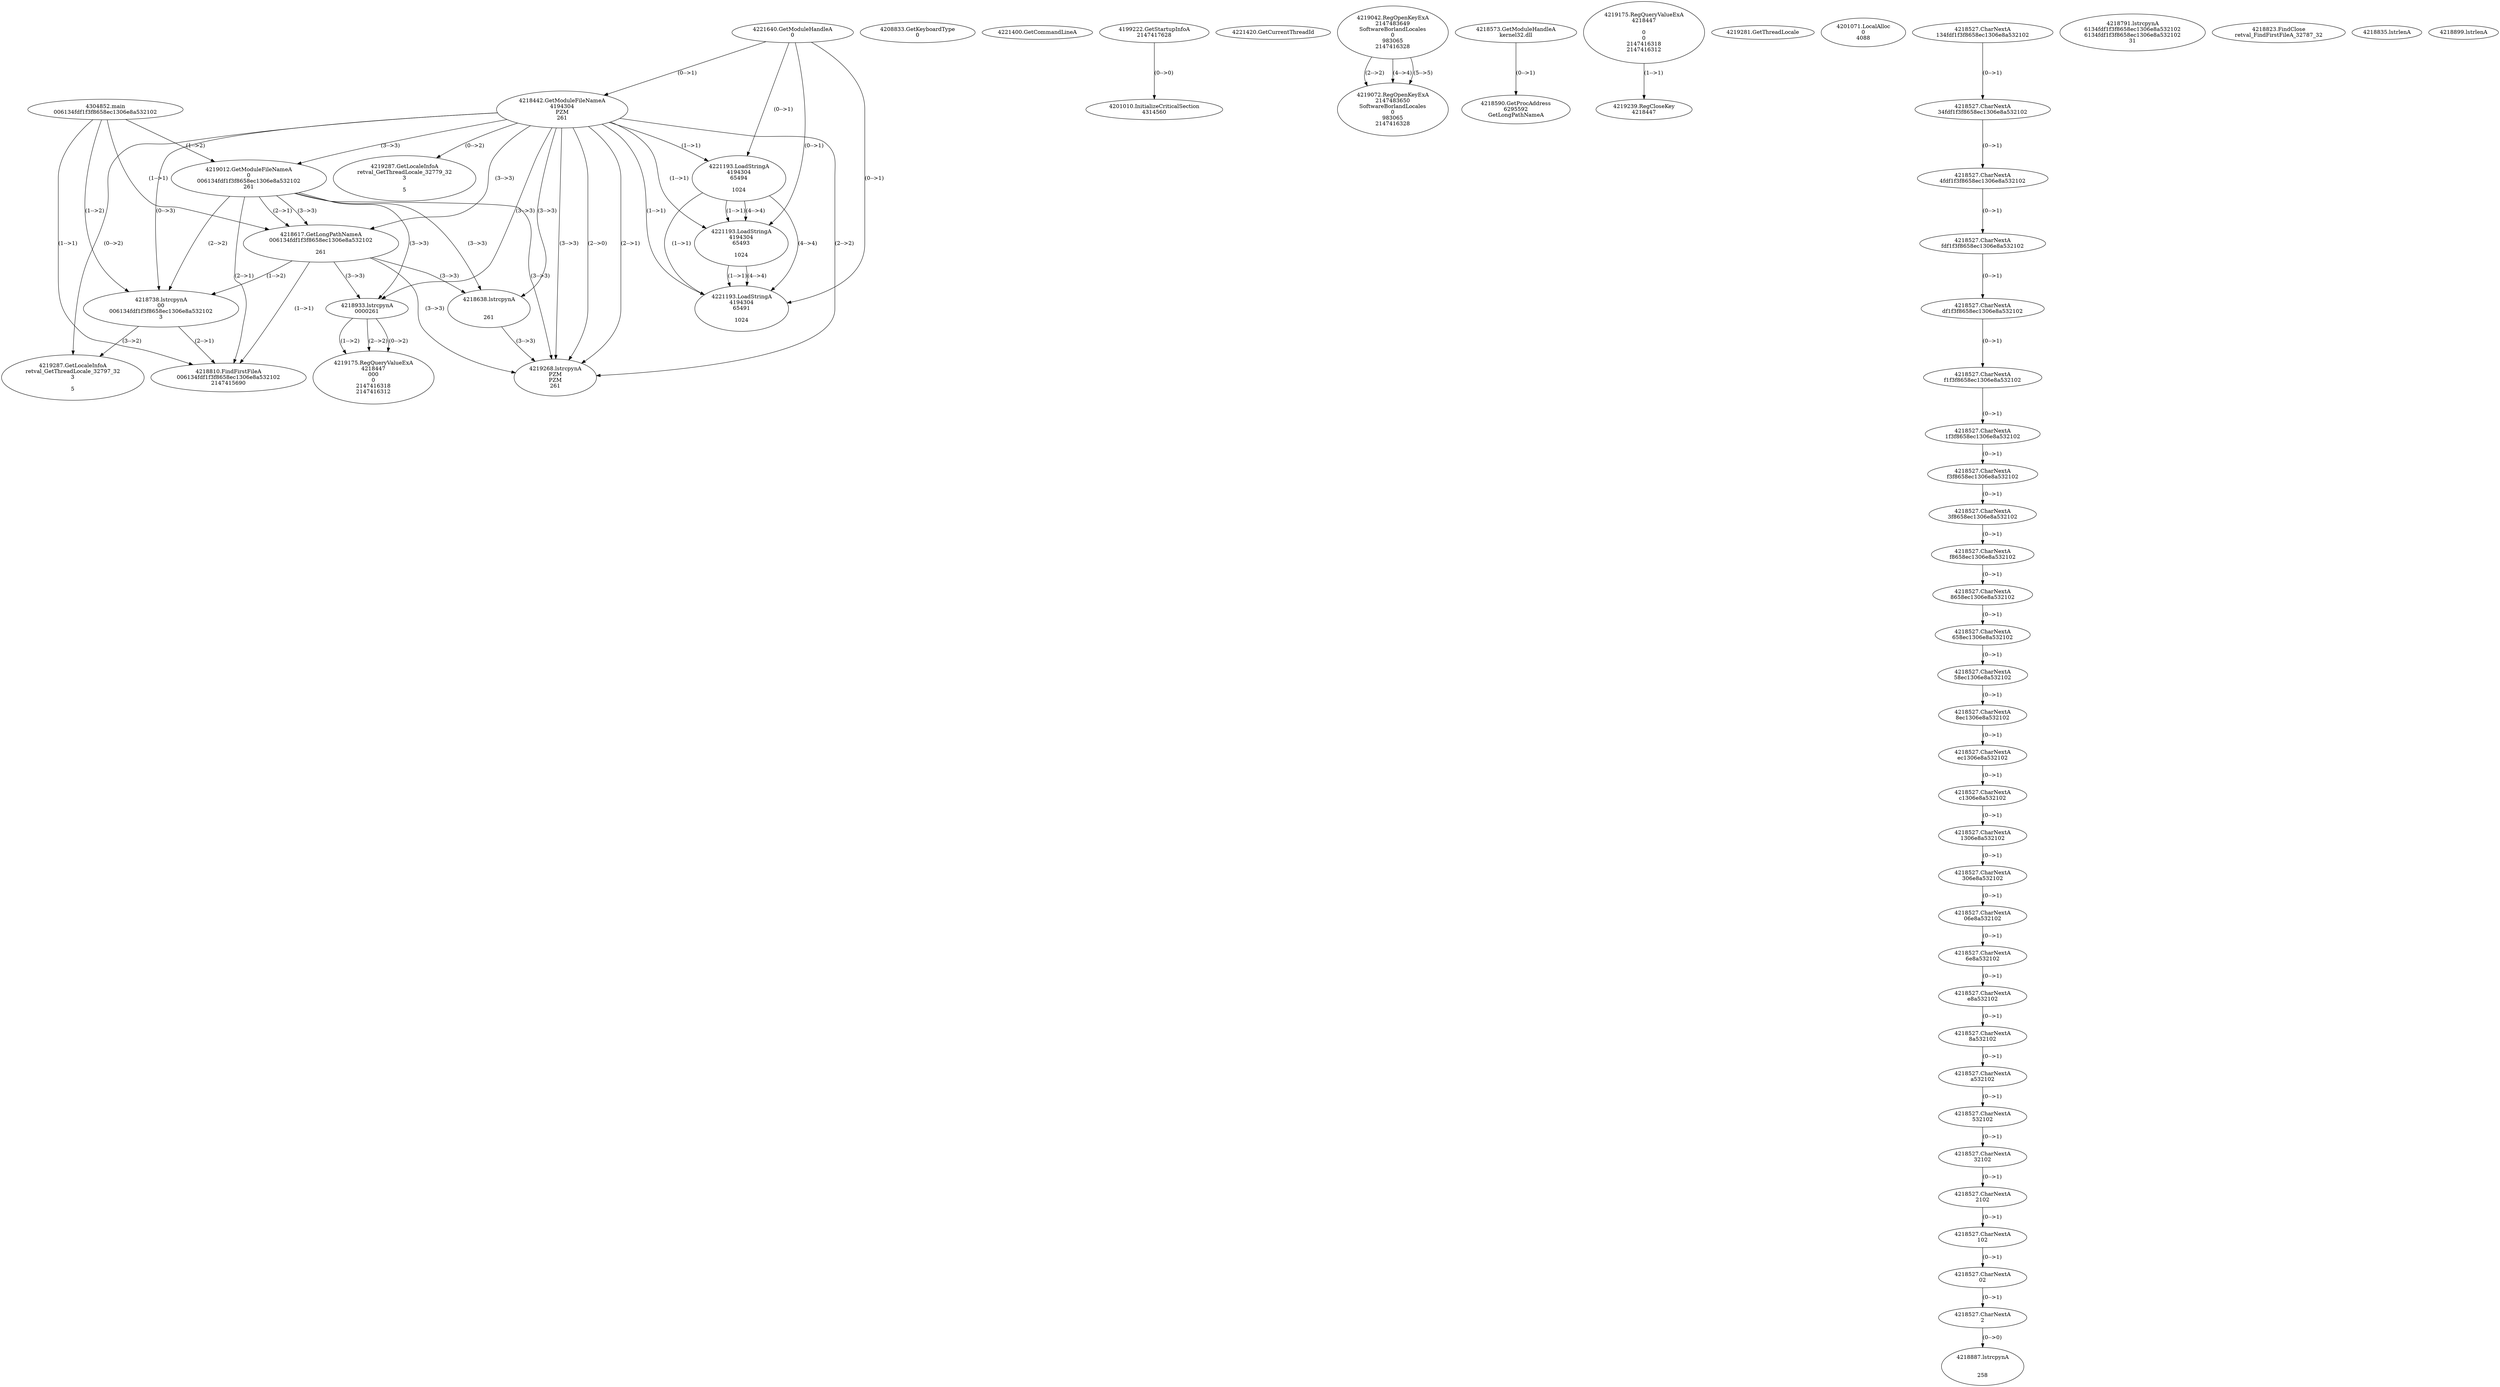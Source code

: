 // Global SCDG with merge call
digraph {
	0 [label="4304852.main
006134fdf1f3f8658ec1306e8a532102"]
	1 [label="4221640.GetModuleHandleA
0"]
	2 [label="4208833.GetKeyboardType
0"]
	3 [label="4221400.GetCommandLineA
"]
	4 [label="4199222.GetStartupInfoA
2147417628"]
	5 [label="4221420.GetCurrentThreadId
"]
	6 [label="4218442.GetModuleFileNameA
4194304
PZM
261"]
	1 -> 6 [label="(0-->1)"]
	7 [label="4219012.GetModuleFileNameA
0
006134fdf1f3f8658ec1306e8a532102
261"]
	0 -> 7 [label="(1-->2)"]
	6 -> 7 [label="(3-->3)"]
	8 [label="4219042.RegOpenKeyExA
2147483649
Software\Borland\Locales
0
983065
2147416328"]
	9 [label="4218573.GetModuleHandleA
kernel32.dll"]
	10 [label="4218590.GetProcAddress
6295592
GetLongPathNameA"]
	9 -> 10 [label="(0-->1)"]
	11 [label="4218617.GetLongPathNameA
006134fdf1f3f8658ec1306e8a532102

261"]
	0 -> 11 [label="(1-->1)"]
	7 -> 11 [label="(2-->1)"]
	6 -> 11 [label="(3-->3)"]
	7 -> 11 [label="(3-->3)"]
	12 [label="4218638.lstrcpynA


261"]
	6 -> 12 [label="(3-->3)"]
	7 -> 12 [label="(3-->3)"]
	11 -> 12 [label="(3-->3)"]
	13 [label="4219175.RegQueryValueExA
4218447

0
0
2147416318
2147416312"]
	14 [label="4219239.RegCloseKey
4218447"]
	13 -> 14 [label="(1-->1)"]
	15 [label="4219268.lstrcpynA
PZM
PZM
261"]
	6 -> 15 [label="(2-->1)"]
	6 -> 15 [label="(2-->2)"]
	6 -> 15 [label="(3-->3)"]
	7 -> 15 [label="(3-->3)"]
	11 -> 15 [label="(3-->3)"]
	12 -> 15 [label="(3-->3)"]
	6 -> 15 [label="(2-->0)"]
	16 [label="4219281.GetThreadLocale
"]
	17 [label="4219287.GetLocaleInfoA
retval_GetThreadLocale_32779_32
3

5"]
	6 -> 17 [label="(0-->2)"]
	18 [label="4221193.LoadStringA
4194304
65494

1024"]
	1 -> 18 [label="(0-->1)"]
	6 -> 18 [label="(1-->1)"]
	19 [label="4221193.LoadStringA
4194304
65493

1024"]
	1 -> 19 [label="(0-->1)"]
	6 -> 19 [label="(1-->1)"]
	18 -> 19 [label="(1-->1)"]
	18 -> 19 [label="(4-->4)"]
	20 [label="4221193.LoadStringA
4194304
65491

1024"]
	1 -> 20 [label="(0-->1)"]
	6 -> 20 [label="(1-->1)"]
	18 -> 20 [label="(1-->1)"]
	19 -> 20 [label="(1-->1)"]
	18 -> 20 [label="(4-->4)"]
	19 -> 20 [label="(4-->4)"]
	21 [label="4201010.InitializeCriticalSection
4314560"]
	4 -> 21 [label="(0-->0)"]
	22 [label="4201071.LocalAlloc
0
4088"]
	23 [label="4219072.RegOpenKeyExA
2147483650
Software\Borland\Locales
0
983065
2147416328"]
	8 -> 23 [label="(2-->2)"]
	8 -> 23 [label="(4-->4)"]
	8 -> 23 [label="(5-->5)"]
	24 [label="4218738.lstrcpynA
00
006134fdf1f3f8658ec1306e8a532102
3"]
	0 -> 24 [label="(1-->2)"]
	7 -> 24 [label="(2-->2)"]
	11 -> 24 [label="(1-->2)"]
	6 -> 24 [label="(0-->3)"]
	25 [label="4218527.CharNextA
134fdf1f3f8658ec1306e8a532102"]
	26 [label="4218527.CharNextA
34fdf1f3f8658ec1306e8a532102"]
	25 -> 26 [label="(0-->1)"]
	27 [label="4218527.CharNextA
4fdf1f3f8658ec1306e8a532102"]
	26 -> 27 [label="(0-->1)"]
	28 [label="4218527.CharNextA
fdf1f3f8658ec1306e8a532102"]
	27 -> 28 [label="(0-->1)"]
	29 [label="4218527.CharNextA
df1f3f8658ec1306e8a532102"]
	28 -> 29 [label="(0-->1)"]
	30 [label="4218527.CharNextA
f1f3f8658ec1306e8a532102"]
	29 -> 30 [label="(0-->1)"]
	31 [label="4218527.CharNextA
1f3f8658ec1306e8a532102"]
	30 -> 31 [label="(0-->1)"]
	32 [label="4218527.CharNextA
f3f8658ec1306e8a532102"]
	31 -> 32 [label="(0-->1)"]
	33 [label="4218527.CharNextA
3f8658ec1306e8a532102"]
	32 -> 33 [label="(0-->1)"]
	34 [label="4218527.CharNextA
f8658ec1306e8a532102"]
	33 -> 34 [label="(0-->1)"]
	35 [label="4218527.CharNextA
8658ec1306e8a532102"]
	34 -> 35 [label="(0-->1)"]
	36 [label="4218527.CharNextA
658ec1306e8a532102"]
	35 -> 36 [label="(0-->1)"]
	37 [label="4218527.CharNextA
58ec1306e8a532102"]
	36 -> 37 [label="(0-->1)"]
	38 [label="4218527.CharNextA
8ec1306e8a532102"]
	37 -> 38 [label="(0-->1)"]
	39 [label="4218527.CharNextA
ec1306e8a532102"]
	38 -> 39 [label="(0-->1)"]
	40 [label="4218527.CharNextA
c1306e8a532102"]
	39 -> 40 [label="(0-->1)"]
	41 [label="4218527.CharNextA
1306e8a532102"]
	40 -> 41 [label="(0-->1)"]
	42 [label="4218527.CharNextA
306e8a532102"]
	41 -> 42 [label="(0-->1)"]
	43 [label="4218527.CharNextA
06e8a532102"]
	42 -> 43 [label="(0-->1)"]
	44 [label="4218527.CharNextA
6e8a532102"]
	43 -> 44 [label="(0-->1)"]
	45 [label="4218527.CharNextA
e8a532102"]
	44 -> 45 [label="(0-->1)"]
	46 [label="4218527.CharNextA
8a532102"]
	45 -> 46 [label="(0-->1)"]
	47 [label="4218527.CharNextA
a532102"]
	46 -> 47 [label="(0-->1)"]
	48 [label="4218527.CharNextA
532102"]
	47 -> 48 [label="(0-->1)"]
	49 [label="4218527.CharNextA
32102"]
	48 -> 49 [label="(0-->1)"]
	50 [label="4218527.CharNextA
2102"]
	49 -> 50 [label="(0-->1)"]
	51 [label="4218527.CharNextA
102"]
	50 -> 51 [label="(0-->1)"]
	52 [label="4218527.CharNextA
02"]
	51 -> 52 [label="(0-->1)"]
	53 [label="4218527.CharNextA
2"]
	52 -> 53 [label="(0-->1)"]
	54 [label="4218791.lstrcpynA
6134fdf1f3f8658ec1306e8a532102
6134fdf1f3f8658ec1306e8a532102
31"]
	55 [label="4218810.FindFirstFileA
006134fdf1f3f8658ec1306e8a532102
2147415690"]
	0 -> 55 [label="(1-->1)"]
	7 -> 55 [label="(2-->1)"]
	11 -> 55 [label="(1-->1)"]
	24 -> 55 [label="(2-->1)"]
	56 [label="4218823.FindClose
retval_FindFirstFileA_32787_32"]
	57 [label="4218835.lstrlenA
"]
	58 [label="4218887.lstrcpynA


258"]
	53 -> 58 [label="(0-->0)"]
	59 [label="4218899.lstrlenA
"]
	60 [label="4218933.lstrcpynA
00\
00\
261"]
	6 -> 60 [label="(3-->3)"]
	7 -> 60 [label="(3-->3)"]
	11 -> 60 [label="(3-->3)"]
	61 [label="4219175.RegQueryValueExA
4218447
00\
0
0
2147416318
2147416312"]
	60 -> 61 [label="(1-->2)"]
	60 -> 61 [label="(2-->2)"]
	60 -> 61 [label="(0-->2)"]
	62 [label="4219287.GetLocaleInfoA
retval_GetThreadLocale_32797_32
3

5"]
	6 -> 62 [label="(0-->2)"]
	24 -> 62 [label="(3-->2)"]
}
